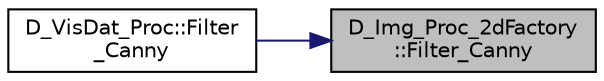 digraph "D_Img_Proc_2dFactory::Filter_Canny"
{
 // LATEX_PDF_SIZE
  edge [fontname="Helvetica",fontsize="10",labelfontname="Helvetica",labelfontsize="10"];
  node [fontname="Helvetica",fontsize="10",shape=record];
  rankdir="RL";
  Node1 [label="D_Img_Proc_2dFactory\l::Filter_Canny",height=0.2,width=0.4,color="black", fillcolor="grey75", style="filled", fontcolor="black",tooltip=" "];
  Node1 -> Node2 [dir="back",color="midnightblue",fontsize="10",style="solid",fontname="Helvetica"];
  Node2 [label="D_VisDat_Proc::Filter\l_Canny",height=0.2,width=0.4,color="black", fillcolor="white", style="filled",URL="$class_d___vis_dat___proc.html#aa5c967776413851d0542ee59a8a82658",tooltip=" "];
}

